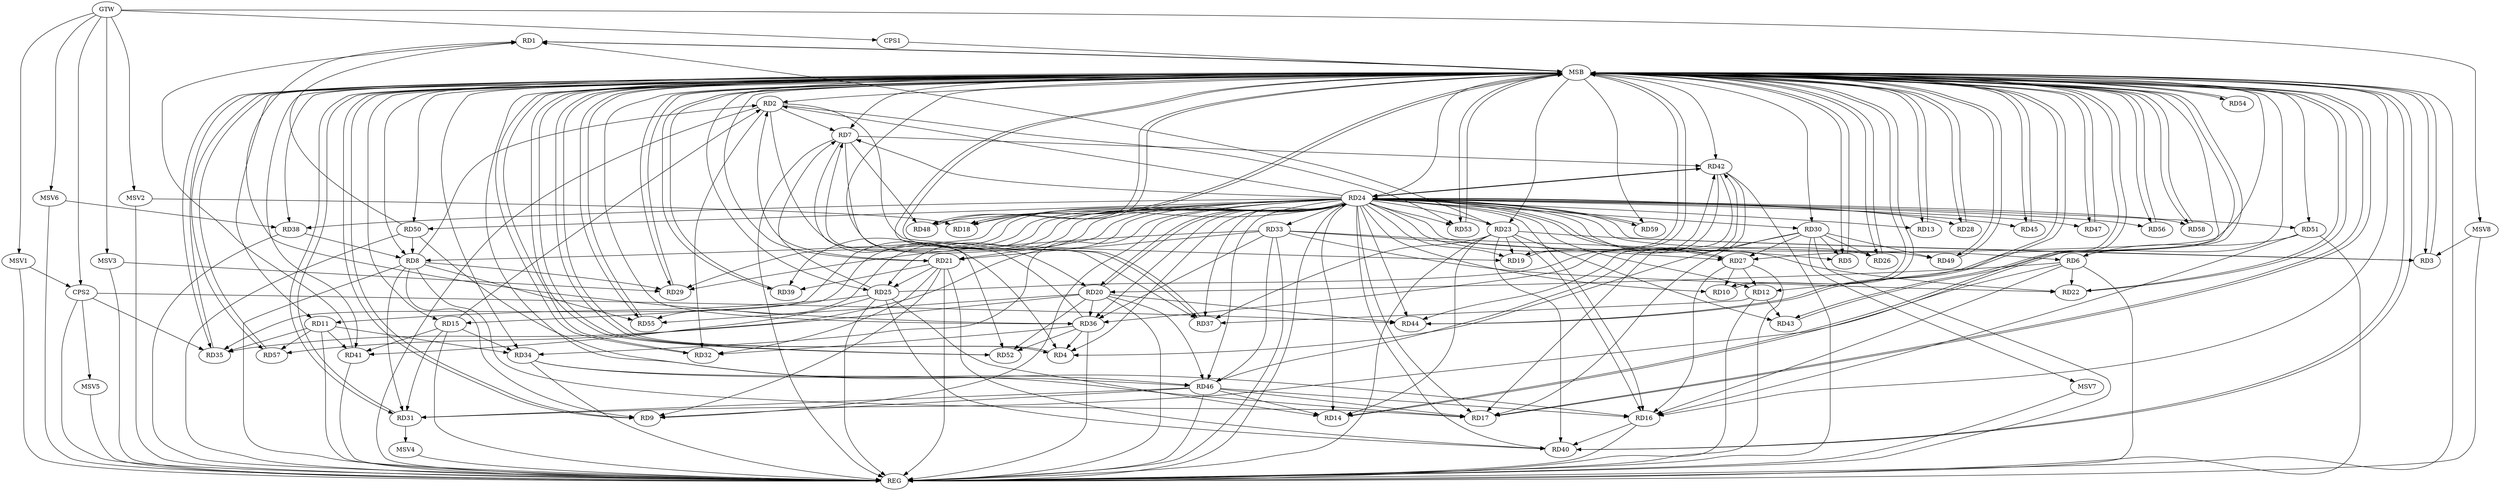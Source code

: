 strict digraph G {
  RD1 [ label="RD1" ];
  RD2 [ label="RD2" ];
  RD3 [ label="RD3" ];
  RD4 [ label="RD4" ];
  RD5 [ label="RD5" ];
  RD6 [ label="RD6" ];
  RD7 [ label="RD7" ];
  RD8 [ label="RD8" ];
  RD9 [ label="RD9" ];
  RD10 [ label="RD10" ];
  RD11 [ label="RD11" ];
  RD12 [ label="RD12" ];
  RD13 [ label="RD13" ];
  RD14 [ label="RD14" ];
  RD15 [ label="RD15" ];
  RD16 [ label="RD16" ];
  RD17 [ label="RD17" ];
  RD18 [ label="RD18" ];
  RD19 [ label="RD19" ];
  RD20 [ label="RD20" ];
  RD21 [ label="RD21" ];
  RD22 [ label="RD22" ];
  RD23 [ label="RD23" ];
  RD24 [ label="RD24" ];
  RD25 [ label="RD25" ];
  RD26 [ label="RD26" ];
  RD27 [ label="RD27" ];
  RD28 [ label="RD28" ];
  RD29 [ label="RD29" ];
  RD30 [ label="RD30" ];
  RD31 [ label="RD31" ];
  RD32 [ label="RD32" ];
  RD33 [ label="RD33" ];
  RD34 [ label="RD34" ];
  RD35 [ label="RD35" ];
  RD36 [ label="RD36" ];
  RD37 [ label="RD37" ];
  RD38 [ label="RD38" ];
  RD39 [ label="RD39" ];
  RD40 [ label="RD40" ];
  RD41 [ label="RD41" ];
  RD42 [ label="RD42" ];
  RD43 [ label="RD43" ];
  RD44 [ label="RD44" ];
  RD45 [ label="RD45" ];
  RD46 [ label="RD46" ];
  RD47 [ label="RD47" ];
  RD48 [ label="RD48" ];
  RD49 [ label="RD49" ];
  RD50 [ label="RD50" ];
  RD51 [ label="RD51" ];
  RD52 [ label="RD52" ];
  RD53 [ label="RD53" ];
  RD54 [ label="RD54" ];
  RD55 [ label="RD55" ];
  RD56 [ label="RD56" ];
  RD57 [ label="RD57" ];
  RD58 [ label="RD58" ];
  RD59 [ label="RD59" ];
  CPS1 [ label="CPS1" ];
  CPS2 [ label="CPS2" ];
  GTW [ label="GTW" ];
  REG [ label="REG" ];
  MSB [ label="MSB" ];
  MSV1 [ label="MSV1" ];
  MSV2 [ label="MSV2" ];
  MSV3 [ label="MSV3" ];
  MSV4 [ label="MSV4" ];
  MSV5 [ label="MSV5" ];
  MSV6 [ label="MSV6" ];
  MSV7 [ label="MSV7" ];
  MSV8 [ label="MSV8" ];
  RD23 -> RD1;
  RD36 -> RD1;
  RD41 -> RD1;
  RD50 -> RD1;
  RD2 -> RD4;
  RD2 -> RD7;
  RD8 -> RD2;
  RD15 -> RD2;
  RD2 -> RD19;
  RD21 -> RD2;
  RD2 -> RD32;
  RD2 -> RD53;
  RD23 -> RD3;
  RD30 -> RD4;
  RD36 -> RD4;
  RD30 -> RD5;
  RD33 -> RD5;
  RD6 -> RD16;
  RD6 -> RD20;
  RD6 -> RD22;
  RD24 -> RD6;
  RD6 -> RD31;
  RD51 -> RD6;
  RD24 -> RD7;
  RD25 -> RD7;
  RD36 -> RD7;
  RD7 -> RD37;
  RD7 -> RD42;
  RD7 -> RD48;
  RD7 -> RD52;
  RD8 -> RD9;
  RD8 -> RD17;
  RD24 -> RD8;
  RD8 -> RD29;
  RD8 -> RD31;
  RD38 -> RD8;
  RD50 -> RD8;
  RD8 -> RD55;
  RD21 -> RD9;
  RD24 -> RD9;
  RD46 -> RD9;
  RD27 -> RD10;
  RD25 -> RD11;
  RD11 -> RD34;
  RD11 -> RD35;
  RD11 -> RD41;
  RD11 -> RD57;
  RD27 -> RD12;
  RD12 -> RD37;
  RD12 -> RD43;
  RD23 -> RD14;
  RD25 -> RD14;
  RD46 -> RD14;
  RD15 -> RD31;
  RD15 -> RD34;
  RD15 -> RD41;
  RD23 -> RD16;
  RD24 -> RD16;
  RD27 -> RD16;
  RD16 -> RD40;
  RD46 -> RD16;
  RD50 -> RD16;
  RD51 -> RD16;
  RD30 -> RD17;
  RD34 -> RD17;
  RD42 -> RD17;
  RD46 -> RD17;
  RD23 -> RD19;
  RD20 -> RD24;
  RD24 -> RD20;
  RD20 -> RD35;
  RD20 -> RD36;
  RD20 -> RD44;
  RD20 -> RD46;
  RD20 -> RD52;
  RD20 -> RD55;
  RD21 -> RD25;
  RD21 -> RD32;
  RD33 -> RD21;
  RD21 -> RD39;
  RD21 -> RD40;
  RD24 -> RD22;
  RD33 -> RD22;
  RD23 -> RD37;
  RD23 -> RD40;
  RD23 -> RD43;
  RD27 -> RD24;
  RD24 -> RD36;
  RD24 -> RD37;
  RD42 -> RD24;
  RD24 -> RD44;
  RD24 -> RD47;
  RD59 -> RD24;
  RD25 -> RD40;
  RD25 -> RD41;
  RD25 -> RD42;
  RD30 -> RD26;
  RD30 -> RD27;
  RD33 -> RD27;
  RD33 -> RD29;
  RD30 -> RD49;
  RD46 -> RD31;
  RD36 -> RD32;
  RD33 -> RD36;
  RD33 -> RD46;
  RD34 -> RD46;
  RD42 -> RD36;
  RD36 -> RD52;
  RD42 -> RD44;
  RD46 -> RD42;
  CPS2 -> RD44;
  CPS2 -> RD35;
  GTW -> CPS1;
  GTW -> CPS2;
  RD2 -> REG;
  RD6 -> REG;
  RD7 -> REG;
  RD8 -> REG;
  RD11 -> REG;
  RD12 -> REG;
  RD15 -> REG;
  RD16 -> REG;
  RD20 -> REG;
  RD21 -> REG;
  RD23 -> REG;
  RD24 -> REG;
  RD25 -> REG;
  RD27 -> REG;
  RD30 -> REG;
  RD33 -> REG;
  RD34 -> REG;
  RD36 -> REG;
  RD38 -> REG;
  RD41 -> REG;
  RD42 -> REG;
  RD46 -> REG;
  RD50 -> REG;
  RD51 -> REG;
  CPS2 -> REG;
  RD1 -> MSB;
  MSB -> RD9;
  MSB -> RD17;
  MSB -> RD18;
  MSB -> RD25;
  MSB -> RD29;
  MSB -> RD37;
  MSB -> RD43;
  MSB -> RD45;
  MSB -> RD47;
  MSB -> REG;
  RD3 -> MSB;
  MSB -> RD20;
  MSB -> RD32;
  MSB -> RD35;
  MSB -> RD58;
  RD4 -> MSB;
  MSB -> RD1;
  MSB -> RD8;
  MSB -> RD14;
  MSB -> RD15;
  MSB -> RD49;
  MSB -> RD55;
  RD5 -> MSB;
  MSB -> RD7;
  MSB -> RD36;
  MSB -> RD42;
  MSB -> RD50;
  RD9 -> MSB;
  MSB -> RD5;
  MSB -> RD28;
  MSB -> RD46;
  RD10 -> MSB;
  MSB -> RD12;
  RD13 -> MSB;
  MSB -> RD41;
  RD14 -> MSB;
  MSB -> RD6;
  MSB -> RD31;
  MSB -> RD40;
  MSB -> RD52;
  RD17 -> MSB;
  MSB -> RD44;
  MSB -> RD57;
  RD18 -> MSB;
  MSB -> RD4;
  MSB -> RD39;
  MSB -> RD54;
  MSB -> RD59;
  RD19 -> MSB;
  MSB -> RD21;
  MSB -> RD48;
  RD22 -> MSB;
  MSB -> RD2;
  MSB -> RD3;
  RD26 -> MSB;
  MSB -> RD11;
  RD28 -> MSB;
  MSB -> RD23;
  RD29 -> MSB;
  MSB -> RD13;
  MSB -> RD22;
  RD31 -> MSB;
  MSB -> RD16;
  MSB -> RD24;
  MSB -> RD27;
  RD32 -> MSB;
  RD35 -> MSB;
  RD37 -> MSB;
  MSB -> RD26;
  RD39 -> MSB;
  MSB -> RD53;
  RD40 -> MSB;
  MSB -> RD51;
  RD43 -> MSB;
  RD44 -> MSB;
  MSB -> RD30;
  RD45 -> MSB;
  MSB -> RD10;
  RD47 -> MSB;
  RD48 -> MSB;
  RD49 -> MSB;
  MSB -> RD19;
  RD52 -> MSB;
  RD53 -> MSB;
  RD54 -> MSB;
  RD55 -> MSB;
  RD56 -> MSB;
  RD57 -> MSB;
  MSB -> RD34;
  MSB -> RD38;
  RD58 -> MSB;
  CPS1 -> MSB;
  MSB -> RD56;
  RD24 -> RD10;
  RD24 -> RD56;
  RD24 -> RD15;
  RD24 -> RD46;
  RD24 -> RD53;
  RD24 -> RD40;
  RD24 -> RD25;
  RD24 -> RD4;
  RD24 -> RD49;
  RD24 -> RD30;
  RD24 -> RD2;
  RD24 -> RD12;
  RD24 -> RD45;
  RD24 -> RD42;
  RD24 -> RD50;
  RD24 -> RD29;
  RD24 -> RD58;
  RD24 -> RD19;
  RD24 -> RD59;
  RD24 -> RD55;
  RD24 -> RD13;
  RD24 -> RD57;
  RD24 -> RD38;
  RD24 -> RD34;
  RD24 -> RD17;
  RD24 -> RD27;
  RD24 -> RD21;
  RD24 -> RD26;
  RD24 -> RD33;
  RD24 -> RD35;
  RD24 -> RD39;
  RD24 -> RD23;
  RD24 -> RD14;
  RD24 -> RD51;
  RD24 -> RD18;
  RD24 -> RD3;
  RD24 -> RD28;
  RD24 -> RD48;
  MSV1 -> CPS2;
  GTW -> MSV1;
  MSV1 -> REG;
  MSV2 -> RD18;
  GTW -> MSV2;
  MSV2 -> REG;
  MSV3 -> RD29;
  GTW -> MSV3;
  MSV3 -> REG;
  RD31 -> MSV4;
  MSV4 -> REG;
  CPS2 -> MSV5;
  MSV5 -> REG;
  MSV6 -> RD38;
  GTW -> MSV6;
  MSV6 -> REG;
  RD30 -> MSV7;
  MSV7 -> REG;
  MSV8 -> RD3;
  GTW -> MSV8;
  MSV8 -> REG;
}
